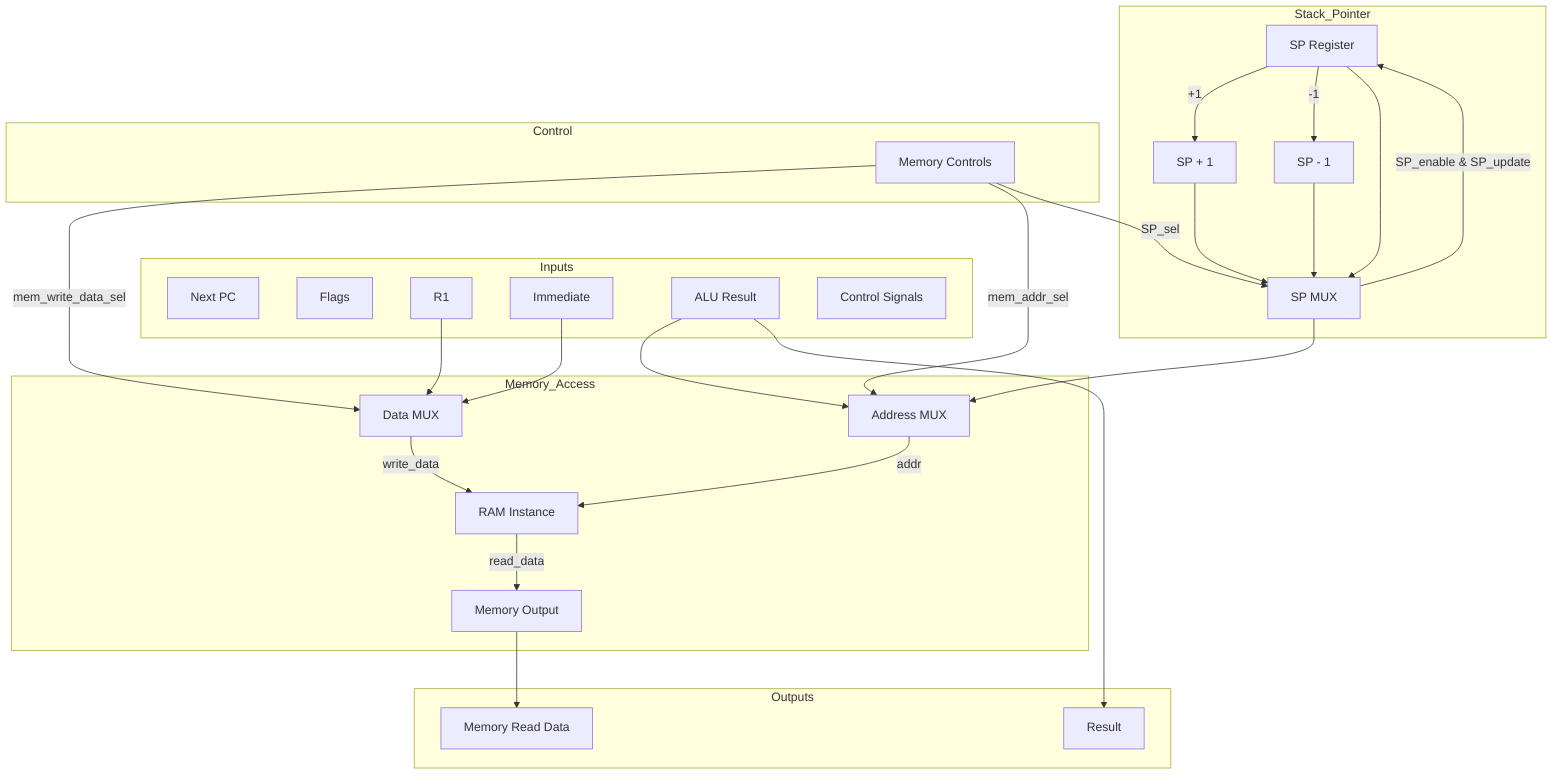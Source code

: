 graph TD
    subgraph Inputs
        nextPC[Next PC]
        flags[Flags]
        R1[R1]
        IMM[Immediate]
        Result[ALU Result]
        ctrl[Control Signals]
    end

    subgraph Stack_Pointer
        SP[SP Register]
        SP -->|+1| SPNext[SP + 1]
        SP -->|-1| SPPrev[SP - 1]
        SPNext --> SPMux[SP MUX]
        SPPrev --> SPMux
        SP --> SPMux
        SPMux -->|SP_enable & SP_update| SP
    end

    subgraph Memory_Access
        RAM[RAM Instance]
        DataMux[Data MUX]
        AddrMux[Address MUX]
        
        R1 --> DataMux
        IMM --> DataMux
        
        Result --> AddrMux
        SPMux --> AddrMux
        
        DataMux -->|write_data| RAM
        AddrMux -->|addr| RAM
        RAM -->|read_data| MemOut[Memory Output]
    end

    subgraph Outputs
        MemOut --> o_mem_read[Memory Read Data]
        Result --> o_result[Result]
    end

    subgraph Control
        MemCtrl[Memory Controls]
        MemCtrl -->|mem_write_data_sel| DataMux
        MemCtrl -->|mem_addr_sel| AddrMux
        MemCtrl -->|SP_sel| SPMux
    end